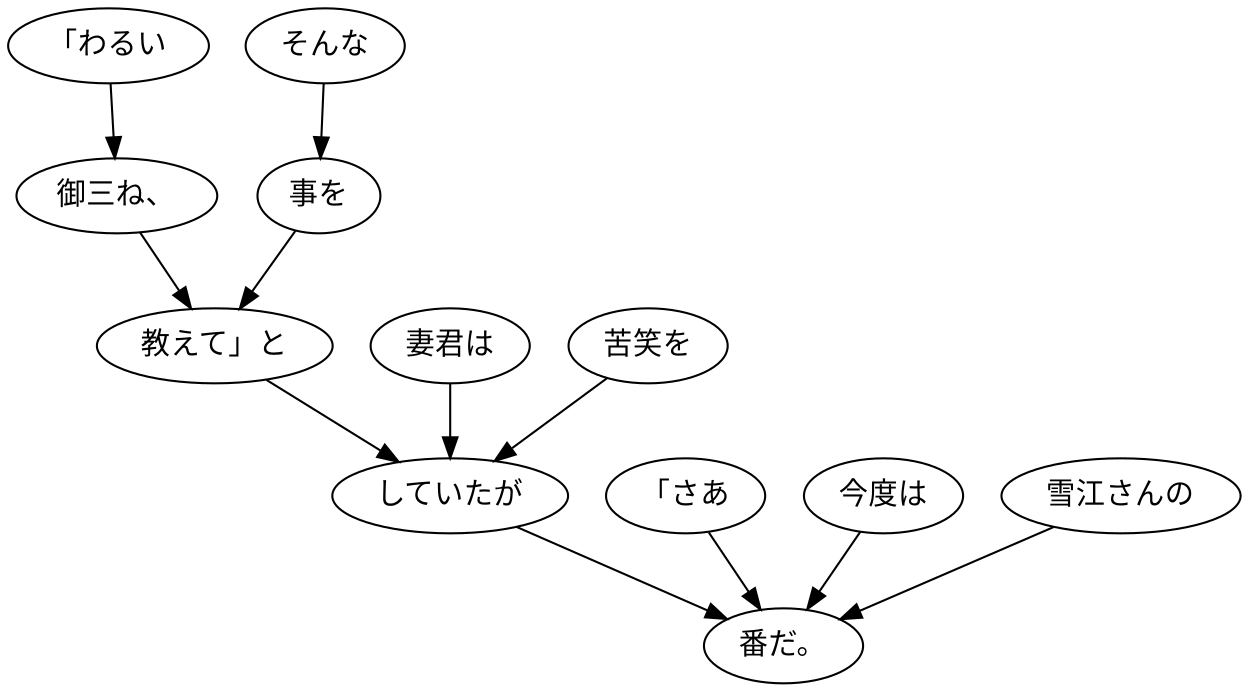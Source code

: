 digraph graph6833 {
	node0 [label="「わるい"];
	node1 [label="御三ね、"];
	node2 [label="そんな"];
	node3 [label="事を"];
	node4 [label="教えて」と"];
	node5 [label="妻君は"];
	node6 [label="苦笑を"];
	node7 [label="していたが"];
	node8 [label="「さあ"];
	node9 [label="今度は"];
	node10 [label="雪江さんの"];
	node11 [label="番だ。"];
	node0 -> node1;
	node1 -> node4;
	node2 -> node3;
	node3 -> node4;
	node4 -> node7;
	node5 -> node7;
	node6 -> node7;
	node7 -> node11;
	node8 -> node11;
	node9 -> node11;
	node10 -> node11;
}
